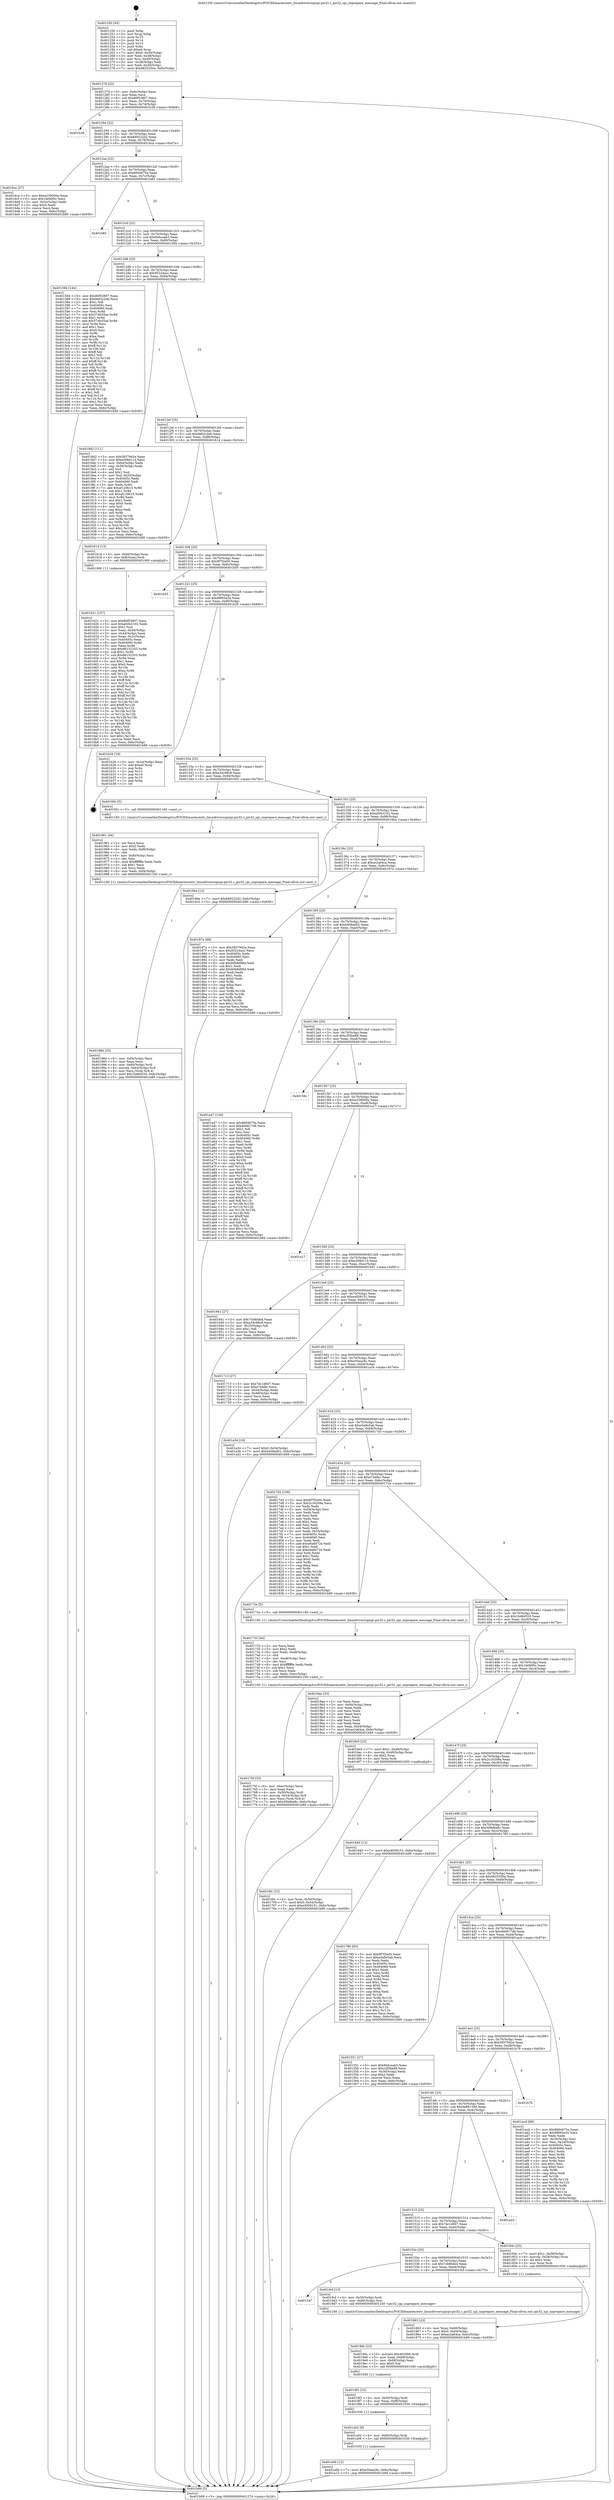 digraph "0x401250" {
  label = "0x401250 (/mnt/c/Users/mathe/Desktop/tcc/POCII/binaries/extr_linuxdriversspispi-pic32.c_pic32_spi_unprepare_message_Final-ollvm.out::main(0))"
  labelloc = "t"
  node[shape=record]

  Entry [label="",width=0.3,height=0.3,shape=circle,fillcolor=black,style=filled]
  "0x40127d" [label="{
     0x40127d [23]\l
     | [instrs]\l
     &nbsp;&nbsp;0x40127d \<+3\>: mov -0x6c(%rbp),%eax\l
     &nbsp;&nbsp;0x401280 \<+2\>: mov %eax,%ecx\l
     &nbsp;&nbsp;0x401282 \<+6\>: sub $0x80f53807,%ecx\l
     &nbsp;&nbsp;0x401288 \<+3\>: mov %eax,-0x70(%rbp)\l
     &nbsp;&nbsp;0x40128b \<+3\>: mov %ecx,-0x74(%rbp)\l
     &nbsp;&nbsp;0x40128e \<+6\>: je 0000000000401b39 \<main+0x8e9\>\l
  }"]
  "0x401b39" [label="{
     0x401b39\l
  }", style=dashed]
  "0x401294" [label="{
     0x401294 [22]\l
     | [instrs]\l
     &nbsp;&nbsp;0x401294 \<+5\>: jmp 0000000000401299 \<main+0x49\>\l
     &nbsp;&nbsp;0x401299 \<+3\>: mov -0x70(%rbp),%eax\l
     &nbsp;&nbsp;0x40129c \<+5\>: sub $0x849222d2,%eax\l
     &nbsp;&nbsp;0x4012a1 \<+3\>: mov %eax,-0x78(%rbp)\l
     &nbsp;&nbsp;0x4012a4 \<+6\>: je 00000000004016ca \<main+0x47a\>\l
  }"]
  Exit [label="",width=0.3,height=0.3,shape=circle,fillcolor=black,style=filled,peripheries=2]
  "0x4016ca" [label="{
     0x4016ca [27]\l
     | [instrs]\l
     &nbsp;&nbsp;0x4016ca \<+5\>: mov $0xe239000e,%eax\l
     &nbsp;&nbsp;0x4016cf \<+5\>: mov $0x1fe06f5c,%ecx\l
     &nbsp;&nbsp;0x4016d4 \<+3\>: mov -0x2c(%rbp),%edx\l
     &nbsp;&nbsp;0x4016d7 \<+3\>: cmp $0x0,%edx\l
     &nbsp;&nbsp;0x4016da \<+3\>: cmove %ecx,%eax\l
     &nbsp;&nbsp;0x4016dd \<+3\>: mov %eax,-0x6c(%rbp)\l
     &nbsp;&nbsp;0x4016e0 \<+5\>: jmp 0000000000401b89 \<main+0x939\>\l
  }"]
  "0x4012aa" [label="{
     0x4012aa [22]\l
     | [instrs]\l
     &nbsp;&nbsp;0x4012aa \<+5\>: jmp 00000000004012af \<main+0x5f\>\l
     &nbsp;&nbsp;0x4012af \<+3\>: mov -0x70(%rbp),%eax\l
     &nbsp;&nbsp;0x4012b2 \<+5\>: sub $0x8694675a,%eax\l
     &nbsp;&nbsp;0x4012b7 \<+3\>: mov %eax,-0x7c(%rbp)\l
     &nbsp;&nbsp;0x4012ba \<+6\>: je 0000000000401b82 \<main+0x932\>\l
  }"]
  "0x401a0b" [label="{
     0x401a0b [12]\l
     | [instrs]\l
     &nbsp;&nbsp;0x401a0b \<+7\>: movl $0xe50aa28c,-0x6c(%rbp)\l
     &nbsp;&nbsp;0x401a12 \<+5\>: jmp 0000000000401b89 \<main+0x939\>\l
  }"]
  "0x401b82" [label="{
     0x401b82\l
  }", style=dashed]
  "0x4012c0" [label="{
     0x4012c0 [22]\l
     | [instrs]\l
     &nbsp;&nbsp;0x4012c0 \<+5\>: jmp 00000000004012c5 \<main+0x75\>\l
     &nbsp;&nbsp;0x4012c5 \<+3\>: mov -0x70(%rbp),%eax\l
     &nbsp;&nbsp;0x4012c8 \<+5\>: sub $0x8d4caab3,%eax\l
     &nbsp;&nbsp;0x4012cd \<+3\>: mov %eax,-0x80(%rbp)\l
     &nbsp;&nbsp;0x4012d0 \<+6\>: je 0000000000401584 \<main+0x334\>\l
  }"]
  "0x401a02" [label="{
     0x401a02 [9]\l
     | [instrs]\l
     &nbsp;&nbsp;0x401a02 \<+4\>: mov -0x60(%rbp),%rdi\l
     &nbsp;&nbsp;0x401a06 \<+5\>: call 0000000000401030 \<free@plt\>\l
     | [calls]\l
     &nbsp;&nbsp;0x401030 \{1\} (unknown)\l
  }"]
  "0x401584" [label="{
     0x401584 [144]\l
     | [instrs]\l
     &nbsp;&nbsp;0x401584 \<+5\>: mov $0x80f53807,%eax\l
     &nbsp;&nbsp;0x401589 \<+5\>: mov $0x9e62c2eb,%ecx\l
     &nbsp;&nbsp;0x40158e \<+2\>: mov $0x1,%dl\l
     &nbsp;&nbsp;0x401590 \<+7\>: mov 0x40405c,%esi\l
     &nbsp;&nbsp;0x401597 \<+7\>: mov 0x404060,%edi\l
     &nbsp;&nbsp;0x40159e \<+3\>: mov %esi,%r8d\l
     &nbsp;&nbsp;0x4015a1 \<+7\>: sub $0x574b35ae,%r8d\l
     &nbsp;&nbsp;0x4015a8 \<+4\>: sub $0x1,%r8d\l
     &nbsp;&nbsp;0x4015ac \<+7\>: add $0x574b35ae,%r8d\l
     &nbsp;&nbsp;0x4015b3 \<+4\>: imul %r8d,%esi\l
     &nbsp;&nbsp;0x4015b7 \<+3\>: and $0x1,%esi\l
     &nbsp;&nbsp;0x4015ba \<+3\>: cmp $0x0,%esi\l
     &nbsp;&nbsp;0x4015bd \<+4\>: sete %r9b\l
     &nbsp;&nbsp;0x4015c1 \<+3\>: cmp $0xa,%edi\l
     &nbsp;&nbsp;0x4015c4 \<+4\>: setl %r10b\l
     &nbsp;&nbsp;0x4015c8 \<+3\>: mov %r9b,%r11b\l
     &nbsp;&nbsp;0x4015cb \<+4\>: xor $0xff,%r11b\l
     &nbsp;&nbsp;0x4015cf \<+3\>: mov %r10b,%bl\l
     &nbsp;&nbsp;0x4015d2 \<+3\>: xor $0xff,%bl\l
     &nbsp;&nbsp;0x4015d5 \<+3\>: xor $0x1,%dl\l
     &nbsp;&nbsp;0x4015d8 \<+3\>: mov %r11b,%r14b\l
     &nbsp;&nbsp;0x4015db \<+4\>: and $0xff,%r14b\l
     &nbsp;&nbsp;0x4015df \<+3\>: and %dl,%r9b\l
     &nbsp;&nbsp;0x4015e2 \<+3\>: mov %bl,%r15b\l
     &nbsp;&nbsp;0x4015e5 \<+4\>: and $0xff,%r15b\l
     &nbsp;&nbsp;0x4015e9 \<+3\>: and %dl,%r10b\l
     &nbsp;&nbsp;0x4015ec \<+3\>: or %r9b,%r14b\l
     &nbsp;&nbsp;0x4015ef \<+3\>: or %r10b,%r15b\l
     &nbsp;&nbsp;0x4015f2 \<+3\>: xor %r15b,%r14b\l
     &nbsp;&nbsp;0x4015f5 \<+3\>: or %bl,%r11b\l
     &nbsp;&nbsp;0x4015f8 \<+4\>: xor $0xff,%r11b\l
     &nbsp;&nbsp;0x4015fc \<+3\>: or $0x1,%dl\l
     &nbsp;&nbsp;0x4015ff \<+3\>: and %dl,%r11b\l
     &nbsp;&nbsp;0x401602 \<+3\>: or %r11b,%r14b\l
     &nbsp;&nbsp;0x401605 \<+4\>: test $0x1,%r14b\l
     &nbsp;&nbsp;0x401609 \<+3\>: cmovne %ecx,%eax\l
     &nbsp;&nbsp;0x40160c \<+3\>: mov %eax,-0x6c(%rbp)\l
     &nbsp;&nbsp;0x40160f \<+5\>: jmp 0000000000401b89 \<main+0x939\>\l
  }"]
  "0x4012d6" [label="{
     0x4012d6 [25]\l
     | [instrs]\l
     &nbsp;&nbsp;0x4012d6 \<+5\>: jmp 00000000004012db \<main+0x8b\>\l
     &nbsp;&nbsp;0x4012db \<+3\>: mov -0x70(%rbp),%eax\l
     &nbsp;&nbsp;0x4012de \<+5\>: sub $0x95224acc,%eax\l
     &nbsp;&nbsp;0x4012e3 \<+6\>: mov %eax,-0x84(%rbp)\l
     &nbsp;&nbsp;0x4012e9 \<+6\>: je 00000000004018d2 \<main+0x682\>\l
  }"]
  "0x4019f3" [label="{
     0x4019f3 [15]\l
     | [instrs]\l
     &nbsp;&nbsp;0x4019f3 \<+4\>: mov -0x50(%rbp),%rdi\l
     &nbsp;&nbsp;0x4019f7 \<+6\>: mov %eax,-0xf8(%rbp)\l
     &nbsp;&nbsp;0x4019fd \<+5\>: call 0000000000401030 \<free@plt\>\l
     | [calls]\l
     &nbsp;&nbsp;0x401030 \{1\} (unknown)\l
  }"]
  "0x4018d2" [label="{
     0x4018d2 [111]\l
     | [instrs]\l
     &nbsp;&nbsp;0x4018d2 \<+5\>: mov $0x5857942e,%eax\l
     &nbsp;&nbsp;0x4018d7 \<+5\>: mov $0xe268d114,%ecx\l
     &nbsp;&nbsp;0x4018dc \<+3\>: mov -0x64(%rbp),%edx\l
     &nbsp;&nbsp;0x4018df \<+3\>: cmp -0x58(%rbp),%edx\l
     &nbsp;&nbsp;0x4018e2 \<+4\>: setl %sil\l
     &nbsp;&nbsp;0x4018e6 \<+4\>: and $0x1,%sil\l
     &nbsp;&nbsp;0x4018ea \<+4\>: mov %sil,-0x25(%rbp)\l
     &nbsp;&nbsp;0x4018ee \<+7\>: mov 0x40405c,%edx\l
     &nbsp;&nbsp;0x4018f5 \<+7\>: mov 0x404060,%edi\l
     &nbsp;&nbsp;0x4018fc \<+3\>: mov %edx,%r8d\l
     &nbsp;&nbsp;0x4018ff \<+7\>: add $0xaf129b15,%r8d\l
     &nbsp;&nbsp;0x401906 \<+4\>: sub $0x1,%r8d\l
     &nbsp;&nbsp;0x40190a \<+7\>: sub $0xaf129b15,%r8d\l
     &nbsp;&nbsp;0x401911 \<+4\>: imul %r8d,%edx\l
     &nbsp;&nbsp;0x401915 \<+3\>: and $0x1,%edx\l
     &nbsp;&nbsp;0x401918 \<+3\>: cmp $0x0,%edx\l
     &nbsp;&nbsp;0x40191b \<+4\>: sete %sil\l
     &nbsp;&nbsp;0x40191f \<+3\>: cmp $0xa,%edi\l
     &nbsp;&nbsp;0x401922 \<+4\>: setl %r9b\l
     &nbsp;&nbsp;0x401926 \<+3\>: mov %sil,%r10b\l
     &nbsp;&nbsp;0x401929 \<+3\>: and %r9b,%r10b\l
     &nbsp;&nbsp;0x40192c \<+3\>: xor %r9b,%sil\l
     &nbsp;&nbsp;0x40192f \<+3\>: or %sil,%r10b\l
     &nbsp;&nbsp;0x401932 \<+4\>: test $0x1,%r10b\l
     &nbsp;&nbsp;0x401936 \<+3\>: cmovne %ecx,%eax\l
     &nbsp;&nbsp;0x401939 \<+3\>: mov %eax,-0x6c(%rbp)\l
     &nbsp;&nbsp;0x40193c \<+5\>: jmp 0000000000401b89 \<main+0x939\>\l
  }"]
  "0x4012ef" [label="{
     0x4012ef [25]\l
     | [instrs]\l
     &nbsp;&nbsp;0x4012ef \<+5\>: jmp 00000000004012f4 \<main+0xa4\>\l
     &nbsp;&nbsp;0x4012f4 \<+3\>: mov -0x70(%rbp),%eax\l
     &nbsp;&nbsp;0x4012f7 \<+5\>: sub $0x9e62c2eb,%eax\l
     &nbsp;&nbsp;0x4012fc \<+6\>: mov %eax,-0x88(%rbp)\l
     &nbsp;&nbsp;0x401302 \<+6\>: je 0000000000401614 \<main+0x3c4\>\l
  }"]
  "0x4019dc" [label="{
     0x4019dc [23]\l
     | [instrs]\l
     &nbsp;&nbsp;0x4019dc \<+10\>: movabs $0x4020b6,%rdi\l
     &nbsp;&nbsp;0x4019e6 \<+3\>: mov %eax,-0x68(%rbp)\l
     &nbsp;&nbsp;0x4019e9 \<+3\>: mov -0x68(%rbp),%esi\l
     &nbsp;&nbsp;0x4019ec \<+2\>: mov $0x0,%al\l
     &nbsp;&nbsp;0x4019ee \<+5\>: call 0000000000401040 \<printf@plt\>\l
     | [calls]\l
     &nbsp;&nbsp;0x401040 \{1\} (unknown)\l
  }"]
  "0x401614" [label="{
     0x401614 [13]\l
     | [instrs]\l
     &nbsp;&nbsp;0x401614 \<+4\>: mov -0x40(%rbp),%rax\l
     &nbsp;&nbsp;0x401618 \<+4\>: mov 0x8(%rax),%rdi\l
     &nbsp;&nbsp;0x40161c \<+5\>: call 0000000000401060 \<atoi@plt\>\l
     | [calls]\l
     &nbsp;&nbsp;0x401060 \{1\} (unknown)\l
  }"]
  "0x401308" [label="{
     0x401308 [25]\l
     | [instrs]\l
     &nbsp;&nbsp;0x401308 \<+5\>: jmp 000000000040130d \<main+0xbd\>\l
     &nbsp;&nbsp;0x40130d \<+3\>: mov -0x70(%rbp),%eax\l
     &nbsp;&nbsp;0x401310 \<+5\>: sub $0x9f7f2e00,%eax\l
     &nbsp;&nbsp;0x401315 \<+6\>: mov %eax,-0x8c(%rbp)\l
     &nbsp;&nbsp;0x40131b \<+6\>: je 0000000000401b55 \<main+0x905\>\l
  }"]
  "0x401547" [label="{
     0x401547\l
  }", style=dashed]
  "0x401b55" [label="{
     0x401b55\l
  }", style=dashed]
  "0x401321" [label="{
     0x401321 [25]\l
     | [instrs]\l
     &nbsp;&nbsp;0x401321 \<+5\>: jmp 0000000000401326 \<main+0xd6\>\l
     &nbsp;&nbsp;0x401326 \<+3\>: mov -0x70(%rbp),%eax\l
     &nbsp;&nbsp;0x401329 \<+5\>: sub $0x9f993a34,%eax\l
     &nbsp;&nbsp;0x40132e \<+6\>: mov %eax,-0x90(%rbp)\l
     &nbsp;&nbsp;0x401334 \<+6\>: je 0000000000401b26 \<main+0x8d6\>\l
  }"]
  "0x4019cf" [label="{
     0x4019cf [13]\l
     | [instrs]\l
     &nbsp;&nbsp;0x4019cf \<+4\>: mov -0x50(%rbp),%rdi\l
     &nbsp;&nbsp;0x4019d3 \<+4\>: mov -0x60(%rbp),%rsi\l
     &nbsp;&nbsp;0x4019d7 \<+5\>: call 0000000000401240 \<pic32_spi_unprepare_message\>\l
     | [calls]\l
     &nbsp;&nbsp;0x401240 \{1\} (/mnt/c/Users/mathe/Desktop/tcc/POCII/binaries/extr_linuxdriversspispi-pic32.c_pic32_spi_unprepare_message_Final-ollvm.out::pic32_spi_unprepare_message)\l
  }"]
  "0x401b26" [label="{
     0x401b26 [19]\l
     | [instrs]\l
     &nbsp;&nbsp;0x401b26 \<+3\>: mov -0x24(%rbp),%eax\l
     &nbsp;&nbsp;0x401b29 \<+7\>: add $0xe0,%rsp\l
     &nbsp;&nbsp;0x401b30 \<+1\>: pop %rbx\l
     &nbsp;&nbsp;0x401b31 \<+2\>: pop %r12\l
     &nbsp;&nbsp;0x401b33 \<+2\>: pop %r14\l
     &nbsp;&nbsp;0x401b35 \<+2\>: pop %r15\l
     &nbsp;&nbsp;0x401b37 \<+1\>: pop %rbp\l
     &nbsp;&nbsp;0x401b38 \<+1\>: ret\l
  }"]
  "0x40133a" [label="{
     0x40133a [25]\l
     | [instrs]\l
     &nbsp;&nbsp;0x40133a \<+5\>: jmp 000000000040133f \<main+0xef\>\l
     &nbsp;&nbsp;0x40133f \<+3\>: mov -0x70(%rbp),%eax\l
     &nbsp;&nbsp;0x401342 \<+5\>: sub $0xa34c96c8,%eax\l
     &nbsp;&nbsp;0x401347 \<+6\>: mov %eax,-0x94(%rbp)\l
     &nbsp;&nbsp;0x40134d \<+6\>: je 000000000040195c \<main+0x70c\>\l
  }"]
  "0x40198d" [label="{
     0x40198d [33]\l
     | [instrs]\l
     &nbsp;&nbsp;0x40198d \<+6\>: mov -0xf4(%rbp),%ecx\l
     &nbsp;&nbsp;0x401993 \<+3\>: imul %eax,%ecx\l
     &nbsp;&nbsp;0x401996 \<+4\>: mov -0x60(%rbp),%rdi\l
     &nbsp;&nbsp;0x40199a \<+4\>: movslq -0x64(%rbp),%r8\l
     &nbsp;&nbsp;0x40199e \<+4\>: mov %ecx,(%rdi,%r8,4)\l
     &nbsp;&nbsp;0x4019a2 \<+7\>: movl $0x1bd6d520,-0x6c(%rbp)\l
     &nbsp;&nbsp;0x4019a9 \<+5\>: jmp 0000000000401b89 \<main+0x939\>\l
  }"]
  "0x40195c" [label="{
     0x40195c [5]\l
     | [instrs]\l
     &nbsp;&nbsp;0x40195c \<+5\>: call 0000000000401160 \<next_i\>\l
     | [calls]\l
     &nbsp;&nbsp;0x401160 \{1\} (/mnt/c/Users/mathe/Desktop/tcc/POCII/binaries/extr_linuxdriversspispi-pic32.c_pic32_spi_unprepare_message_Final-ollvm.out::next_i)\l
  }"]
  "0x401353" [label="{
     0x401353 [25]\l
     | [instrs]\l
     &nbsp;&nbsp;0x401353 \<+5\>: jmp 0000000000401358 \<main+0x108\>\l
     &nbsp;&nbsp;0x401358 \<+3\>: mov -0x70(%rbp),%eax\l
     &nbsp;&nbsp;0x40135b \<+5\>: sub $0xa50b3102,%eax\l
     &nbsp;&nbsp;0x401360 \<+6\>: mov %eax,-0x98(%rbp)\l
     &nbsp;&nbsp;0x401366 \<+6\>: je 00000000004016be \<main+0x46e\>\l
  }"]
  "0x401961" [label="{
     0x401961 [44]\l
     | [instrs]\l
     &nbsp;&nbsp;0x401961 \<+2\>: xor %ecx,%ecx\l
     &nbsp;&nbsp;0x401963 \<+5\>: mov $0x2,%edx\l
     &nbsp;&nbsp;0x401968 \<+6\>: mov %edx,-0xf0(%rbp)\l
     &nbsp;&nbsp;0x40196e \<+1\>: cltd\l
     &nbsp;&nbsp;0x40196f \<+6\>: mov -0xf0(%rbp),%esi\l
     &nbsp;&nbsp;0x401975 \<+2\>: idiv %esi\l
     &nbsp;&nbsp;0x401977 \<+6\>: imul $0xfffffffe,%edx,%edx\l
     &nbsp;&nbsp;0x40197d \<+3\>: sub $0x1,%ecx\l
     &nbsp;&nbsp;0x401980 \<+2\>: sub %ecx,%edx\l
     &nbsp;&nbsp;0x401982 \<+6\>: mov %edx,-0xf4(%rbp)\l
     &nbsp;&nbsp;0x401988 \<+5\>: call 0000000000401160 \<next_i\>\l
     | [calls]\l
     &nbsp;&nbsp;0x401160 \{1\} (/mnt/c/Users/mathe/Desktop/tcc/POCII/binaries/extr_linuxdriversspispi-pic32.c_pic32_spi_unprepare_message_Final-ollvm.out::next_i)\l
  }"]
  "0x4016be" [label="{
     0x4016be [12]\l
     | [instrs]\l
     &nbsp;&nbsp;0x4016be \<+7\>: movl $0x849222d2,-0x6c(%rbp)\l
     &nbsp;&nbsp;0x4016c5 \<+5\>: jmp 0000000000401b89 \<main+0x939\>\l
  }"]
  "0x40136c" [label="{
     0x40136c [25]\l
     | [instrs]\l
     &nbsp;&nbsp;0x40136c \<+5\>: jmp 0000000000401371 \<main+0x121\>\l
     &nbsp;&nbsp;0x401371 \<+3\>: mov -0x70(%rbp),%eax\l
     &nbsp;&nbsp;0x401374 \<+5\>: sub $0xac2a64ca,%eax\l
     &nbsp;&nbsp;0x401379 \<+6\>: mov %eax,-0x9c(%rbp)\l
     &nbsp;&nbsp;0x40137f \<+6\>: je 000000000040187a \<main+0x62a\>\l
  }"]
  "0x401863" [label="{
     0x401863 [23]\l
     | [instrs]\l
     &nbsp;&nbsp;0x401863 \<+4\>: mov %rax,-0x60(%rbp)\l
     &nbsp;&nbsp;0x401867 \<+7\>: movl $0x0,-0x64(%rbp)\l
     &nbsp;&nbsp;0x40186e \<+7\>: movl $0xac2a64ca,-0x6c(%rbp)\l
     &nbsp;&nbsp;0x401875 \<+5\>: jmp 0000000000401b89 \<main+0x939\>\l
  }"]
  "0x40187a" [label="{
     0x40187a [88]\l
     | [instrs]\l
     &nbsp;&nbsp;0x40187a \<+5\>: mov $0x5857942e,%eax\l
     &nbsp;&nbsp;0x40187f \<+5\>: mov $0x95224acc,%ecx\l
     &nbsp;&nbsp;0x401884 \<+7\>: mov 0x40405c,%edx\l
     &nbsp;&nbsp;0x40188b \<+7\>: mov 0x404060,%esi\l
     &nbsp;&nbsp;0x401892 \<+2\>: mov %edx,%edi\l
     &nbsp;&nbsp;0x401894 \<+6\>: sub $0x60b8d96d,%edi\l
     &nbsp;&nbsp;0x40189a \<+3\>: sub $0x1,%edi\l
     &nbsp;&nbsp;0x40189d \<+6\>: add $0x60b8d96d,%edi\l
     &nbsp;&nbsp;0x4018a3 \<+3\>: imul %edi,%edx\l
     &nbsp;&nbsp;0x4018a6 \<+3\>: and $0x1,%edx\l
     &nbsp;&nbsp;0x4018a9 \<+3\>: cmp $0x0,%edx\l
     &nbsp;&nbsp;0x4018ac \<+4\>: sete %r8b\l
     &nbsp;&nbsp;0x4018b0 \<+3\>: cmp $0xa,%esi\l
     &nbsp;&nbsp;0x4018b3 \<+4\>: setl %r9b\l
     &nbsp;&nbsp;0x4018b7 \<+3\>: mov %r8b,%r10b\l
     &nbsp;&nbsp;0x4018ba \<+3\>: and %r9b,%r10b\l
     &nbsp;&nbsp;0x4018bd \<+3\>: xor %r9b,%r8b\l
     &nbsp;&nbsp;0x4018c0 \<+3\>: or %r8b,%r10b\l
     &nbsp;&nbsp;0x4018c3 \<+4\>: test $0x1,%r10b\l
     &nbsp;&nbsp;0x4018c7 \<+3\>: cmovne %ecx,%eax\l
     &nbsp;&nbsp;0x4018ca \<+3\>: mov %eax,-0x6c(%rbp)\l
     &nbsp;&nbsp;0x4018cd \<+5\>: jmp 0000000000401b89 \<main+0x939\>\l
  }"]
  "0x401385" [label="{
     0x401385 [25]\l
     | [instrs]\l
     &nbsp;&nbsp;0x401385 \<+5\>: jmp 000000000040138a \<main+0x13a\>\l
     &nbsp;&nbsp;0x40138a \<+3\>: mov -0x70(%rbp),%eax\l
     &nbsp;&nbsp;0x40138d \<+5\>: sub $0xb406ad02,%eax\l
     &nbsp;&nbsp;0x401392 \<+6\>: mov %eax,-0xa0(%rbp)\l
     &nbsp;&nbsp;0x401398 \<+6\>: je 0000000000401a47 \<main+0x7f7\>\l
  }"]
  "0x40152e" [label="{
     0x40152e [25]\l
     | [instrs]\l
     &nbsp;&nbsp;0x40152e \<+5\>: jmp 0000000000401533 \<main+0x2e3\>\l
     &nbsp;&nbsp;0x401533 \<+3\>: mov -0x70(%rbp),%eax\l
     &nbsp;&nbsp;0x401536 \<+5\>: sub $0x7cb80de4,%eax\l
     &nbsp;&nbsp;0x40153b \<+6\>: mov %eax,-0xe4(%rbp)\l
     &nbsp;&nbsp;0x401541 \<+6\>: je 00000000004019cf \<main+0x77f\>\l
  }"]
  "0x401a47" [label="{
     0x401a47 [134]\l
     | [instrs]\l
     &nbsp;&nbsp;0x401a47 \<+5\>: mov $0x8694675a,%eax\l
     &nbsp;&nbsp;0x401a4c \<+5\>: mov $0x4b6817d8,%ecx\l
     &nbsp;&nbsp;0x401a51 \<+2\>: mov $0x1,%dl\l
     &nbsp;&nbsp;0x401a53 \<+2\>: xor %esi,%esi\l
     &nbsp;&nbsp;0x401a55 \<+7\>: mov 0x40405c,%edi\l
     &nbsp;&nbsp;0x401a5c \<+8\>: mov 0x404060,%r8d\l
     &nbsp;&nbsp;0x401a64 \<+3\>: sub $0x1,%esi\l
     &nbsp;&nbsp;0x401a67 \<+3\>: mov %edi,%r9d\l
     &nbsp;&nbsp;0x401a6a \<+3\>: add %esi,%r9d\l
     &nbsp;&nbsp;0x401a6d \<+4\>: imul %r9d,%edi\l
     &nbsp;&nbsp;0x401a71 \<+3\>: and $0x1,%edi\l
     &nbsp;&nbsp;0x401a74 \<+3\>: cmp $0x0,%edi\l
     &nbsp;&nbsp;0x401a77 \<+4\>: sete %r10b\l
     &nbsp;&nbsp;0x401a7b \<+4\>: cmp $0xa,%r8d\l
     &nbsp;&nbsp;0x401a7f \<+4\>: setl %r11b\l
     &nbsp;&nbsp;0x401a83 \<+3\>: mov %r10b,%bl\l
     &nbsp;&nbsp;0x401a86 \<+3\>: xor $0xff,%bl\l
     &nbsp;&nbsp;0x401a89 \<+3\>: mov %r11b,%r14b\l
     &nbsp;&nbsp;0x401a8c \<+4\>: xor $0xff,%r14b\l
     &nbsp;&nbsp;0x401a90 \<+3\>: xor $0x1,%dl\l
     &nbsp;&nbsp;0x401a93 \<+3\>: mov %bl,%r15b\l
     &nbsp;&nbsp;0x401a96 \<+4\>: and $0xff,%r15b\l
     &nbsp;&nbsp;0x401a9a \<+3\>: and %dl,%r10b\l
     &nbsp;&nbsp;0x401a9d \<+3\>: mov %r14b,%r12b\l
     &nbsp;&nbsp;0x401aa0 \<+4\>: and $0xff,%r12b\l
     &nbsp;&nbsp;0x401aa4 \<+3\>: and %dl,%r11b\l
     &nbsp;&nbsp;0x401aa7 \<+3\>: or %r10b,%r15b\l
     &nbsp;&nbsp;0x401aaa \<+3\>: or %r11b,%r12b\l
     &nbsp;&nbsp;0x401aad \<+3\>: xor %r12b,%r15b\l
     &nbsp;&nbsp;0x401ab0 \<+3\>: or %r14b,%bl\l
     &nbsp;&nbsp;0x401ab3 \<+3\>: xor $0xff,%bl\l
     &nbsp;&nbsp;0x401ab6 \<+3\>: or $0x1,%dl\l
     &nbsp;&nbsp;0x401ab9 \<+2\>: and %dl,%bl\l
     &nbsp;&nbsp;0x401abb \<+3\>: or %bl,%r15b\l
     &nbsp;&nbsp;0x401abe \<+4\>: test $0x1,%r15b\l
     &nbsp;&nbsp;0x401ac2 \<+3\>: cmovne %ecx,%eax\l
     &nbsp;&nbsp;0x401ac5 \<+3\>: mov %eax,-0x6c(%rbp)\l
     &nbsp;&nbsp;0x401ac8 \<+5\>: jmp 0000000000401b89 \<main+0x939\>\l
  }"]
  "0x40139e" [label="{
     0x40139e [25]\l
     | [instrs]\l
     &nbsp;&nbsp;0x40139e \<+5\>: jmp 00000000004013a3 \<main+0x153\>\l
     &nbsp;&nbsp;0x4013a3 \<+3\>: mov -0x70(%rbp),%eax\l
     &nbsp;&nbsp;0x4013a6 \<+5\>: sub $0xc2f3be88,%eax\l
     &nbsp;&nbsp;0x4013ab \<+6\>: mov %eax,-0xa4(%rbp)\l
     &nbsp;&nbsp;0x4013b1 \<+6\>: je 000000000040156c \<main+0x31c\>\l
  }"]
  "0x40184c" [label="{
     0x40184c [23]\l
     | [instrs]\l
     &nbsp;&nbsp;0x40184c \<+7\>: movl $0x1,-0x58(%rbp)\l
     &nbsp;&nbsp;0x401853 \<+4\>: movslq -0x58(%rbp),%rax\l
     &nbsp;&nbsp;0x401857 \<+4\>: shl $0x2,%rax\l
     &nbsp;&nbsp;0x40185b \<+3\>: mov %rax,%rdi\l
     &nbsp;&nbsp;0x40185e \<+5\>: call 0000000000401050 \<malloc@plt\>\l
     | [calls]\l
     &nbsp;&nbsp;0x401050 \{1\} (unknown)\l
  }"]
  "0x40156c" [label="{
     0x40156c\l
  }", style=dashed]
  "0x4013b7" [label="{
     0x4013b7 [25]\l
     | [instrs]\l
     &nbsp;&nbsp;0x4013b7 \<+5\>: jmp 00000000004013bc \<main+0x16c\>\l
     &nbsp;&nbsp;0x4013bc \<+3\>: mov -0x70(%rbp),%eax\l
     &nbsp;&nbsp;0x4013bf \<+5\>: sub $0xe239000e,%eax\l
     &nbsp;&nbsp;0x4013c4 \<+6\>: mov %eax,-0xa8(%rbp)\l
     &nbsp;&nbsp;0x4013ca \<+6\>: je 0000000000401a17 \<main+0x7c7\>\l
  }"]
  "0x401515" [label="{
     0x401515 [25]\l
     | [instrs]\l
     &nbsp;&nbsp;0x401515 \<+5\>: jmp 000000000040151a \<main+0x2ca\>\l
     &nbsp;&nbsp;0x40151a \<+3\>: mov -0x70(%rbp),%eax\l
     &nbsp;&nbsp;0x40151d \<+5\>: sub $0x74c1d607,%eax\l
     &nbsp;&nbsp;0x401522 \<+6\>: mov %eax,-0xe0(%rbp)\l
     &nbsp;&nbsp;0x401528 \<+6\>: je 000000000040184c \<main+0x5fc\>\l
  }"]
  "0x401a17" [label="{
     0x401a17\l
  }", style=dashed]
  "0x4013d0" [label="{
     0x4013d0 [25]\l
     | [instrs]\l
     &nbsp;&nbsp;0x4013d0 \<+5\>: jmp 00000000004013d5 \<main+0x185\>\l
     &nbsp;&nbsp;0x4013d5 \<+3\>: mov -0x70(%rbp),%eax\l
     &nbsp;&nbsp;0x4013d8 \<+5\>: sub $0xe268d114,%eax\l
     &nbsp;&nbsp;0x4013dd \<+6\>: mov %eax,-0xac(%rbp)\l
     &nbsp;&nbsp;0x4013e3 \<+6\>: je 0000000000401941 \<main+0x6f1\>\l
  }"]
  "0x401a23" [label="{
     0x401a23\l
  }", style=dashed]
  "0x401941" [label="{
     0x401941 [27]\l
     | [instrs]\l
     &nbsp;&nbsp;0x401941 \<+5\>: mov $0x7cb80de4,%eax\l
     &nbsp;&nbsp;0x401946 \<+5\>: mov $0xa34c96c8,%ecx\l
     &nbsp;&nbsp;0x40194b \<+3\>: mov -0x25(%rbp),%dl\l
     &nbsp;&nbsp;0x40194e \<+3\>: test $0x1,%dl\l
     &nbsp;&nbsp;0x401951 \<+3\>: cmovne %ecx,%eax\l
     &nbsp;&nbsp;0x401954 \<+3\>: mov %eax,-0x6c(%rbp)\l
     &nbsp;&nbsp;0x401957 \<+5\>: jmp 0000000000401b89 \<main+0x939\>\l
  }"]
  "0x4013e9" [label="{
     0x4013e9 [25]\l
     | [instrs]\l
     &nbsp;&nbsp;0x4013e9 \<+5\>: jmp 00000000004013ee \<main+0x19e\>\l
     &nbsp;&nbsp;0x4013ee \<+3\>: mov -0x70(%rbp),%eax\l
     &nbsp;&nbsp;0x4013f1 \<+5\>: sub $0xe4058151,%eax\l
     &nbsp;&nbsp;0x4013f6 \<+6\>: mov %eax,-0xb0(%rbp)\l
     &nbsp;&nbsp;0x4013fc \<+6\>: je 0000000000401713 \<main+0x4c3\>\l
  }"]
  "0x4014fc" [label="{
     0x4014fc [25]\l
     | [instrs]\l
     &nbsp;&nbsp;0x4014fc \<+5\>: jmp 0000000000401501 \<main+0x2b1\>\l
     &nbsp;&nbsp;0x401501 \<+3\>: mov -0x70(%rbp),%eax\l
     &nbsp;&nbsp;0x401504 \<+5\>: sub $0x5a881349,%eax\l
     &nbsp;&nbsp;0x401509 \<+6\>: mov %eax,-0xdc(%rbp)\l
     &nbsp;&nbsp;0x40150f \<+6\>: je 0000000000401a23 \<main+0x7d3\>\l
  }"]
  "0x401713" [label="{
     0x401713 [27]\l
     | [instrs]\l
     &nbsp;&nbsp;0x401713 \<+5\>: mov $0x74c1d607,%eax\l
     &nbsp;&nbsp;0x401718 \<+5\>: mov $0xe744fec,%ecx\l
     &nbsp;&nbsp;0x40171d \<+3\>: mov -0x54(%rbp),%edx\l
     &nbsp;&nbsp;0x401720 \<+3\>: cmp -0x48(%rbp),%edx\l
     &nbsp;&nbsp;0x401723 \<+3\>: cmovl %ecx,%eax\l
     &nbsp;&nbsp;0x401726 \<+3\>: mov %eax,-0x6c(%rbp)\l
     &nbsp;&nbsp;0x401729 \<+5\>: jmp 0000000000401b89 \<main+0x939\>\l
  }"]
  "0x401402" [label="{
     0x401402 [25]\l
     | [instrs]\l
     &nbsp;&nbsp;0x401402 \<+5\>: jmp 0000000000401407 \<main+0x1b7\>\l
     &nbsp;&nbsp;0x401407 \<+3\>: mov -0x70(%rbp),%eax\l
     &nbsp;&nbsp;0x40140a \<+5\>: sub $0xe50aa28c,%eax\l
     &nbsp;&nbsp;0x40140f \<+6\>: mov %eax,-0xb4(%rbp)\l
     &nbsp;&nbsp;0x401415 \<+6\>: je 0000000000401a34 \<main+0x7e4\>\l
  }"]
  "0x401b76" [label="{
     0x401b76\l
  }", style=dashed]
  "0x401a34" [label="{
     0x401a34 [19]\l
     | [instrs]\l
     &nbsp;&nbsp;0x401a34 \<+7\>: movl $0x0,-0x34(%rbp)\l
     &nbsp;&nbsp;0x401a3b \<+7\>: movl $0xb406ad02,-0x6c(%rbp)\l
     &nbsp;&nbsp;0x401a42 \<+5\>: jmp 0000000000401b89 \<main+0x939\>\l
  }"]
  "0x40141b" [label="{
     0x40141b [25]\l
     | [instrs]\l
     &nbsp;&nbsp;0x40141b \<+5\>: jmp 0000000000401420 \<main+0x1d0\>\l
     &nbsp;&nbsp;0x401420 \<+3\>: mov -0x70(%rbp),%eax\l
     &nbsp;&nbsp;0x401423 \<+5\>: sub $0xe5a9e5ab,%eax\l
     &nbsp;&nbsp;0x401428 \<+6\>: mov %eax,-0xb8(%rbp)\l
     &nbsp;&nbsp;0x40142e \<+6\>: je 00000000004017d3 \<main+0x583\>\l
  }"]
  "0x4014e3" [label="{
     0x4014e3 [25]\l
     | [instrs]\l
     &nbsp;&nbsp;0x4014e3 \<+5\>: jmp 00000000004014e8 \<main+0x298\>\l
     &nbsp;&nbsp;0x4014e8 \<+3\>: mov -0x70(%rbp),%eax\l
     &nbsp;&nbsp;0x4014eb \<+5\>: sub $0x5857942e,%eax\l
     &nbsp;&nbsp;0x4014f0 \<+6\>: mov %eax,-0xd8(%rbp)\l
     &nbsp;&nbsp;0x4014f6 \<+6\>: je 0000000000401b76 \<main+0x926\>\l
  }"]
  "0x4017d3" [label="{
     0x4017d3 [109]\l
     | [instrs]\l
     &nbsp;&nbsp;0x4017d3 \<+5\>: mov $0x9f7f2e00,%eax\l
     &nbsp;&nbsp;0x4017d8 \<+5\>: mov $0x2c16209a,%ecx\l
     &nbsp;&nbsp;0x4017dd \<+2\>: xor %edx,%edx\l
     &nbsp;&nbsp;0x4017df \<+3\>: mov -0x54(%rbp),%esi\l
     &nbsp;&nbsp;0x4017e2 \<+2\>: mov %edx,%edi\l
     &nbsp;&nbsp;0x4017e4 \<+2\>: sub %esi,%edi\l
     &nbsp;&nbsp;0x4017e6 \<+2\>: mov %edx,%esi\l
     &nbsp;&nbsp;0x4017e8 \<+3\>: sub $0x1,%esi\l
     &nbsp;&nbsp;0x4017eb \<+2\>: add %esi,%edi\l
     &nbsp;&nbsp;0x4017ed \<+2\>: sub %edi,%edx\l
     &nbsp;&nbsp;0x4017ef \<+3\>: mov %edx,-0x54(%rbp)\l
     &nbsp;&nbsp;0x4017f2 \<+7\>: mov 0x40405c,%edx\l
     &nbsp;&nbsp;0x4017f9 \<+7\>: mov 0x404060,%esi\l
     &nbsp;&nbsp;0x401800 \<+2\>: mov %edx,%edi\l
     &nbsp;&nbsp;0x401802 \<+6\>: add $0xe6a8472e,%edi\l
     &nbsp;&nbsp;0x401808 \<+3\>: sub $0x1,%edi\l
     &nbsp;&nbsp;0x40180b \<+6\>: sub $0xe6a8472e,%edi\l
     &nbsp;&nbsp;0x401811 \<+3\>: imul %edi,%edx\l
     &nbsp;&nbsp;0x401814 \<+3\>: and $0x1,%edx\l
     &nbsp;&nbsp;0x401817 \<+3\>: cmp $0x0,%edx\l
     &nbsp;&nbsp;0x40181a \<+4\>: sete %r8b\l
     &nbsp;&nbsp;0x40181e \<+3\>: cmp $0xa,%esi\l
     &nbsp;&nbsp;0x401821 \<+4\>: setl %r9b\l
     &nbsp;&nbsp;0x401825 \<+3\>: mov %r8b,%r10b\l
     &nbsp;&nbsp;0x401828 \<+3\>: and %r9b,%r10b\l
     &nbsp;&nbsp;0x40182b \<+3\>: xor %r9b,%r8b\l
     &nbsp;&nbsp;0x40182e \<+3\>: or %r8b,%r10b\l
     &nbsp;&nbsp;0x401831 \<+4\>: test $0x1,%r10b\l
     &nbsp;&nbsp;0x401835 \<+3\>: cmovne %ecx,%eax\l
     &nbsp;&nbsp;0x401838 \<+3\>: mov %eax,-0x6c(%rbp)\l
     &nbsp;&nbsp;0x40183b \<+5\>: jmp 0000000000401b89 \<main+0x939\>\l
  }"]
  "0x401434" [label="{
     0x401434 [25]\l
     | [instrs]\l
     &nbsp;&nbsp;0x401434 \<+5\>: jmp 0000000000401439 \<main+0x1e9\>\l
     &nbsp;&nbsp;0x401439 \<+3\>: mov -0x70(%rbp),%eax\l
     &nbsp;&nbsp;0x40143c \<+5\>: sub $0xe744fec,%eax\l
     &nbsp;&nbsp;0x401441 \<+6\>: mov %eax,-0xbc(%rbp)\l
     &nbsp;&nbsp;0x401447 \<+6\>: je 000000000040172e \<main+0x4de\>\l
  }"]
  "0x401acd" [label="{
     0x401acd [89]\l
     | [instrs]\l
     &nbsp;&nbsp;0x401acd \<+5\>: mov $0x8694675a,%eax\l
     &nbsp;&nbsp;0x401ad2 \<+5\>: mov $0x9f993a34,%ecx\l
     &nbsp;&nbsp;0x401ad7 \<+2\>: xor %edx,%edx\l
     &nbsp;&nbsp;0x401ad9 \<+3\>: mov -0x34(%rbp),%esi\l
     &nbsp;&nbsp;0x401adc \<+3\>: mov %esi,-0x24(%rbp)\l
     &nbsp;&nbsp;0x401adf \<+7\>: mov 0x40405c,%esi\l
     &nbsp;&nbsp;0x401ae6 \<+7\>: mov 0x404060,%edi\l
     &nbsp;&nbsp;0x401aed \<+3\>: sub $0x1,%edx\l
     &nbsp;&nbsp;0x401af0 \<+3\>: mov %esi,%r8d\l
     &nbsp;&nbsp;0x401af3 \<+3\>: add %edx,%r8d\l
     &nbsp;&nbsp;0x401af6 \<+4\>: imul %r8d,%esi\l
     &nbsp;&nbsp;0x401afa \<+3\>: and $0x1,%esi\l
     &nbsp;&nbsp;0x401afd \<+3\>: cmp $0x0,%esi\l
     &nbsp;&nbsp;0x401b00 \<+4\>: sete %r9b\l
     &nbsp;&nbsp;0x401b04 \<+3\>: cmp $0xa,%edi\l
     &nbsp;&nbsp;0x401b07 \<+4\>: setl %r10b\l
     &nbsp;&nbsp;0x401b0b \<+3\>: mov %r9b,%r11b\l
     &nbsp;&nbsp;0x401b0e \<+3\>: and %r10b,%r11b\l
     &nbsp;&nbsp;0x401b11 \<+3\>: xor %r10b,%r9b\l
     &nbsp;&nbsp;0x401b14 \<+3\>: or %r9b,%r11b\l
     &nbsp;&nbsp;0x401b17 \<+4\>: test $0x1,%r11b\l
     &nbsp;&nbsp;0x401b1b \<+3\>: cmovne %ecx,%eax\l
     &nbsp;&nbsp;0x401b1e \<+3\>: mov %eax,-0x6c(%rbp)\l
     &nbsp;&nbsp;0x401b21 \<+5\>: jmp 0000000000401b89 \<main+0x939\>\l
  }"]
  "0x40172e" [label="{
     0x40172e [5]\l
     | [instrs]\l
     &nbsp;&nbsp;0x40172e \<+5\>: call 0000000000401160 \<next_i\>\l
     | [calls]\l
     &nbsp;&nbsp;0x401160 \{1\} (/mnt/c/Users/mathe/Desktop/tcc/POCII/binaries/extr_linuxdriversspispi-pic32.c_pic32_spi_unprepare_message_Final-ollvm.out::next_i)\l
  }"]
  "0x40144d" [label="{
     0x40144d [25]\l
     | [instrs]\l
     &nbsp;&nbsp;0x40144d \<+5\>: jmp 0000000000401452 \<main+0x202\>\l
     &nbsp;&nbsp;0x401452 \<+3\>: mov -0x70(%rbp),%eax\l
     &nbsp;&nbsp;0x401455 \<+5\>: sub $0x1bd6d520,%eax\l
     &nbsp;&nbsp;0x40145a \<+6\>: mov %eax,-0xc0(%rbp)\l
     &nbsp;&nbsp;0x401460 \<+6\>: je 00000000004019ae \<main+0x75e\>\l
  }"]
  "0x40175f" [label="{
     0x40175f [33]\l
     | [instrs]\l
     &nbsp;&nbsp;0x40175f \<+6\>: mov -0xec(%rbp),%ecx\l
     &nbsp;&nbsp;0x401765 \<+3\>: imul %eax,%ecx\l
     &nbsp;&nbsp;0x401768 \<+4\>: mov -0x50(%rbp),%rdi\l
     &nbsp;&nbsp;0x40176c \<+4\>: movslq -0x54(%rbp),%r8\l
     &nbsp;&nbsp;0x401770 \<+4\>: mov %ecx,(%rdi,%r8,4)\l
     &nbsp;&nbsp;0x401774 \<+7\>: movl $0x309dba8c,-0x6c(%rbp)\l
     &nbsp;&nbsp;0x40177b \<+5\>: jmp 0000000000401b89 \<main+0x939\>\l
  }"]
  "0x4019ae" [label="{
     0x4019ae [33]\l
     | [instrs]\l
     &nbsp;&nbsp;0x4019ae \<+2\>: xor %eax,%eax\l
     &nbsp;&nbsp;0x4019b0 \<+3\>: mov -0x64(%rbp),%ecx\l
     &nbsp;&nbsp;0x4019b3 \<+2\>: mov %eax,%edx\l
     &nbsp;&nbsp;0x4019b5 \<+2\>: sub %ecx,%edx\l
     &nbsp;&nbsp;0x4019b7 \<+2\>: mov %eax,%ecx\l
     &nbsp;&nbsp;0x4019b9 \<+3\>: sub $0x1,%ecx\l
     &nbsp;&nbsp;0x4019bc \<+2\>: add %ecx,%edx\l
     &nbsp;&nbsp;0x4019be \<+2\>: sub %edx,%eax\l
     &nbsp;&nbsp;0x4019c0 \<+3\>: mov %eax,-0x64(%rbp)\l
     &nbsp;&nbsp;0x4019c3 \<+7\>: movl $0xac2a64ca,-0x6c(%rbp)\l
     &nbsp;&nbsp;0x4019ca \<+5\>: jmp 0000000000401b89 \<main+0x939\>\l
  }"]
  "0x401466" [label="{
     0x401466 [25]\l
     | [instrs]\l
     &nbsp;&nbsp;0x401466 \<+5\>: jmp 000000000040146b \<main+0x21b\>\l
     &nbsp;&nbsp;0x40146b \<+3\>: mov -0x70(%rbp),%eax\l
     &nbsp;&nbsp;0x40146e \<+5\>: sub $0x1fe06f5c,%eax\l
     &nbsp;&nbsp;0x401473 \<+6\>: mov %eax,-0xc4(%rbp)\l
     &nbsp;&nbsp;0x401479 \<+6\>: je 00000000004016e5 \<main+0x495\>\l
  }"]
  "0x401733" [label="{
     0x401733 [44]\l
     | [instrs]\l
     &nbsp;&nbsp;0x401733 \<+2\>: xor %ecx,%ecx\l
     &nbsp;&nbsp;0x401735 \<+5\>: mov $0x2,%edx\l
     &nbsp;&nbsp;0x40173a \<+6\>: mov %edx,-0xe8(%rbp)\l
     &nbsp;&nbsp;0x401740 \<+1\>: cltd\l
     &nbsp;&nbsp;0x401741 \<+6\>: mov -0xe8(%rbp),%esi\l
     &nbsp;&nbsp;0x401747 \<+2\>: idiv %esi\l
     &nbsp;&nbsp;0x401749 \<+6\>: imul $0xfffffffe,%edx,%edx\l
     &nbsp;&nbsp;0x40174f \<+3\>: sub $0x1,%ecx\l
     &nbsp;&nbsp;0x401752 \<+2\>: sub %ecx,%edx\l
     &nbsp;&nbsp;0x401754 \<+6\>: mov %edx,-0xec(%rbp)\l
     &nbsp;&nbsp;0x40175a \<+5\>: call 0000000000401160 \<next_i\>\l
     | [calls]\l
     &nbsp;&nbsp;0x401160 \{1\} (/mnt/c/Users/mathe/Desktop/tcc/POCII/binaries/extr_linuxdriversspispi-pic32.c_pic32_spi_unprepare_message_Final-ollvm.out::next_i)\l
  }"]
  "0x4016e5" [label="{
     0x4016e5 [23]\l
     | [instrs]\l
     &nbsp;&nbsp;0x4016e5 \<+7\>: movl $0x1,-0x48(%rbp)\l
     &nbsp;&nbsp;0x4016ec \<+4\>: movslq -0x48(%rbp),%rax\l
     &nbsp;&nbsp;0x4016f0 \<+4\>: shl $0x2,%rax\l
     &nbsp;&nbsp;0x4016f4 \<+3\>: mov %rax,%rdi\l
     &nbsp;&nbsp;0x4016f7 \<+5\>: call 0000000000401050 \<malloc@plt\>\l
     | [calls]\l
     &nbsp;&nbsp;0x401050 \{1\} (unknown)\l
  }"]
  "0x40147f" [label="{
     0x40147f [25]\l
     | [instrs]\l
     &nbsp;&nbsp;0x40147f \<+5\>: jmp 0000000000401484 \<main+0x234\>\l
     &nbsp;&nbsp;0x401484 \<+3\>: mov -0x70(%rbp),%eax\l
     &nbsp;&nbsp;0x401487 \<+5\>: sub $0x2c16209a,%eax\l
     &nbsp;&nbsp;0x40148c \<+6\>: mov %eax,-0xc8(%rbp)\l
     &nbsp;&nbsp;0x401492 \<+6\>: je 0000000000401840 \<main+0x5f0\>\l
  }"]
  "0x4016fc" [label="{
     0x4016fc [23]\l
     | [instrs]\l
     &nbsp;&nbsp;0x4016fc \<+4\>: mov %rax,-0x50(%rbp)\l
     &nbsp;&nbsp;0x401700 \<+7\>: movl $0x0,-0x54(%rbp)\l
     &nbsp;&nbsp;0x401707 \<+7\>: movl $0xe4058151,-0x6c(%rbp)\l
     &nbsp;&nbsp;0x40170e \<+5\>: jmp 0000000000401b89 \<main+0x939\>\l
  }"]
  "0x401840" [label="{
     0x401840 [12]\l
     | [instrs]\l
     &nbsp;&nbsp;0x401840 \<+7\>: movl $0xe4058151,-0x6c(%rbp)\l
     &nbsp;&nbsp;0x401847 \<+5\>: jmp 0000000000401b89 \<main+0x939\>\l
  }"]
  "0x401498" [label="{
     0x401498 [25]\l
     | [instrs]\l
     &nbsp;&nbsp;0x401498 \<+5\>: jmp 000000000040149d \<main+0x24d\>\l
     &nbsp;&nbsp;0x40149d \<+3\>: mov -0x70(%rbp),%eax\l
     &nbsp;&nbsp;0x4014a0 \<+5\>: sub $0x309dba8c,%eax\l
     &nbsp;&nbsp;0x4014a5 \<+6\>: mov %eax,-0xcc(%rbp)\l
     &nbsp;&nbsp;0x4014ab \<+6\>: je 0000000000401780 \<main+0x530\>\l
  }"]
  "0x401621" [label="{
     0x401621 [157]\l
     | [instrs]\l
     &nbsp;&nbsp;0x401621 \<+5\>: mov $0x80f53807,%ecx\l
     &nbsp;&nbsp;0x401626 \<+5\>: mov $0xa50b3102,%edx\l
     &nbsp;&nbsp;0x40162b \<+3\>: mov $0x1,%sil\l
     &nbsp;&nbsp;0x40162e \<+3\>: mov %eax,-0x44(%rbp)\l
     &nbsp;&nbsp;0x401631 \<+3\>: mov -0x44(%rbp),%eax\l
     &nbsp;&nbsp;0x401634 \<+3\>: mov %eax,-0x2c(%rbp)\l
     &nbsp;&nbsp;0x401637 \<+7\>: mov 0x40405c,%eax\l
     &nbsp;&nbsp;0x40163e \<+8\>: mov 0x404060,%r8d\l
     &nbsp;&nbsp;0x401646 \<+3\>: mov %eax,%r9d\l
     &nbsp;&nbsp;0x401649 \<+7\>: add $0x86152203,%r9d\l
     &nbsp;&nbsp;0x401650 \<+4\>: sub $0x1,%r9d\l
     &nbsp;&nbsp;0x401654 \<+7\>: sub $0x86152203,%r9d\l
     &nbsp;&nbsp;0x40165b \<+4\>: imul %r9d,%eax\l
     &nbsp;&nbsp;0x40165f \<+3\>: and $0x1,%eax\l
     &nbsp;&nbsp;0x401662 \<+3\>: cmp $0x0,%eax\l
     &nbsp;&nbsp;0x401665 \<+4\>: sete %r10b\l
     &nbsp;&nbsp;0x401669 \<+4\>: cmp $0xa,%r8d\l
     &nbsp;&nbsp;0x40166d \<+4\>: setl %r11b\l
     &nbsp;&nbsp;0x401671 \<+3\>: mov %r10b,%bl\l
     &nbsp;&nbsp;0x401674 \<+3\>: xor $0xff,%bl\l
     &nbsp;&nbsp;0x401677 \<+3\>: mov %r11b,%r14b\l
     &nbsp;&nbsp;0x40167a \<+4\>: xor $0xff,%r14b\l
     &nbsp;&nbsp;0x40167e \<+4\>: xor $0x1,%sil\l
     &nbsp;&nbsp;0x401682 \<+3\>: mov %bl,%r15b\l
     &nbsp;&nbsp;0x401685 \<+4\>: and $0xff,%r15b\l
     &nbsp;&nbsp;0x401689 \<+3\>: and %sil,%r10b\l
     &nbsp;&nbsp;0x40168c \<+3\>: mov %r14b,%r12b\l
     &nbsp;&nbsp;0x40168f \<+4\>: and $0xff,%r12b\l
     &nbsp;&nbsp;0x401693 \<+3\>: and %sil,%r11b\l
     &nbsp;&nbsp;0x401696 \<+3\>: or %r10b,%r15b\l
     &nbsp;&nbsp;0x401699 \<+3\>: or %r11b,%r12b\l
     &nbsp;&nbsp;0x40169c \<+3\>: xor %r12b,%r15b\l
     &nbsp;&nbsp;0x40169f \<+3\>: or %r14b,%bl\l
     &nbsp;&nbsp;0x4016a2 \<+3\>: xor $0xff,%bl\l
     &nbsp;&nbsp;0x4016a5 \<+4\>: or $0x1,%sil\l
     &nbsp;&nbsp;0x4016a9 \<+3\>: and %sil,%bl\l
     &nbsp;&nbsp;0x4016ac \<+3\>: or %bl,%r15b\l
     &nbsp;&nbsp;0x4016af \<+4\>: test $0x1,%r15b\l
     &nbsp;&nbsp;0x4016b3 \<+3\>: cmovne %edx,%ecx\l
     &nbsp;&nbsp;0x4016b6 \<+3\>: mov %ecx,-0x6c(%rbp)\l
     &nbsp;&nbsp;0x4016b9 \<+5\>: jmp 0000000000401b89 \<main+0x939\>\l
  }"]
  "0x401780" [label="{
     0x401780 [83]\l
     | [instrs]\l
     &nbsp;&nbsp;0x401780 \<+5\>: mov $0x9f7f2e00,%eax\l
     &nbsp;&nbsp;0x401785 \<+5\>: mov $0xe5a9e5ab,%ecx\l
     &nbsp;&nbsp;0x40178a \<+2\>: xor %edx,%edx\l
     &nbsp;&nbsp;0x40178c \<+7\>: mov 0x40405c,%esi\l
     &nbsp;&nbsp;0x401793 \<+7\>: mov 0x404060,%edi\l
     &nbsp;&nbsp;0x40179a \<+3\>: sub $0x1,%edx\l
     &nbsp;&nbsp;0x40179d \<+3\>: mov %esi,%r8d\l
     &nbsp;&nbsp;0x4017a0 \<+3\>: add %edx,%r8d\l
     &nbsp;&nbsp;0x4017a3 \<+4\>: imul %r8d,%esi\l
     &nbsp;&nbsp;0x4017a7 \<+3\>: and $0x1,%esi\l
     &nbsp;&nbsp;0x4017aa \<+3\>: cmp $0x0,%esi\l
     &nbsp;&nbsp;0x4017ad \<+4\>: sete %r9b\l
     &nbsp;&nbsp;0x4017b1 \<+3\>: cmp $0xa,%edi\l
     &nbsp;&nbsp;0x4017b4 \<+4\>: setl %r10b\l
     &nbsp;&nbsp;0x4017b8 \<+3\>: mov %r9b,%r11b\l
     &nbsp;&nbsp;0x4017bb \<+3\>: and %r10b,%r11b\l
     &nbsp;&nbsp;0x4017be \<+3\>: xor %r10b,%r9b\l
     &nbsp;&nbsp;0x4017c1 \<+3\>: or %r9b,%r11b\l
     &nbsp;&nbsp;0x4017c4 \<+4\>: test $0x1,%r11b\l
     &nbsp;&nbsp;0x4017c8 \<+3\>: cmovne %ecx,%eax\l
     &nbsp;&nbsp;0x4017cb \<+3\>: mov %eax,-0x6c(%rbp)\l
     &nbsp;&nbsp;0x4017ce \<+5\>: jmp 0000000000401b89 \<main+0x939\>\l
  }"]
  "0x4014b1" [label="{
     0x4014b1 [25]\l
     | [instrs]\l
     &nbsp;&nbsp;0x4014b1 \<+5\>: jmp 00000000004014b6 \<main+0x266\>\l
     &nbsp;&nbsp;0x4014b6 \<+3\>: mov -0x70(%rbp),%eax\l
     &nbsp;&nbsp;0x4014b9 \<+5\>: sub $0x4825250a,%eax\l
     &nbsp;&nbsp;0x4014be \<+6\>: mov %eax,-0xd0(%rbp)\l
     &nbsp;&nbsp;0x4014c4 \<+6\>: je 0000000000401551 \<main+0x301\>\l
  }"]
  "0x401250" [label="{
     0x401250 [45]\l
     | [instrs]\l
     &nbsp;&nbsp;0x401250 \<+1\>: push %rbp\l
     &nbsp;&nbsp;0x401251 \<+3\>: mov %rsp,%rbp\l
     &nbsp;&nbsp;0x401254 \<+2\>: push %r15\l
     &nbsp;&nbsp;0x401256 \<+2\>: push %r14\l
     &nbsp;&nbsp;0x401258 \<+2\>: push %r12\l
     &nbsp;&nbsp;0x40125a \<+1\>: push %rbx\l
     &nbsp;&nbsp;0x40125b \<+7\>: sub $0xe0,%rsp\l
     &nbsp;&nbsp;0x401262 \<+7\>: movl $0x0,-0x34(%rbp)\l
     &nbsp;&nbsp;0x401269 \<+3\>: mov %edi,-0x38(%rbp)\l
     &nbsp;&nbsp;0x40126c \<+4\>: mov %rsi,-0x40(%rbp)\l
     &nbsp;&nbsp;0x401270 \<+3\>: mov -0x38(%rbp),%edi\l
     &nbsp;&nbsp;0x401273 \<+3\>: mov %edi,-0x30(%rbp)\l
     &nbsp;&nbsp;0x401276 \<+7\>: movl $0x4825250a,-0x6c(%rbp)\l
  }"]
  "0x401551" [label="{
     0x401551 [27]\l
     | [instrs]\l
     &nbsp;&nbsp;0x401551 \<+5\>: mov $0x8d4caab3,%eax\l
     &nbsp;&nbsp;0x401556 \<+5\>: mov $0xc2f3be88,%ecx\l
     &nbsp;&nbsp;0x40155b \<+3\>: mov -0x30(%rbp),%edx\l
     &nbsp;&nbsp;0x40155e \<+3\>: cmp $0x2,%edx\l
     &nbsp;&nbsp;0x401561 \<+3\>: cmovne %ecx,%eax\l
     &nbsp;&nbsp;0x401564 \<+3\>: mov %eax,-0x6c(%rbp)\l
     &nbsp;&nbsp;0x401567 \<+5\>: jmp 0000000000401b89 \<main+0x939\>\l
  }"]
  "0x4014ca" [label="{
     0x4014ca [25]\l
     | [instrs]\l
     &nbsp;&nbsp;0x4014ca \<+5\>: jmp 00000000004014cf \<main+0x27f\>\l
     &nbsp;&nbsp;0x4014cf \<+3\>: mov -0x70(%rbp),%eax\l
     &nbsp;&nbsp;0x4014d2 \<+5\>: sub $0x4b6817d8,%eax\l
     &nbsp;&nbsp;0x4014d7 \<+6\>: mov %eax,-0xd4(%rbp)\l
     &nbsp;&nbsp;0x4014dd \<+6\>: je 0000000000401acd \<main+0x87d\>\l
  }"]
  "0x401b89" [label="{
     0x401b89 [5]\l
     | [instrs]\l
     &nbsp;&nbsp;0x401b89 \<+5\>: jmp 000000000040127d \<main+0x2d\>\l
  }"]
  Entry -> "0x401250" [label=" 1"]
  "0x40127d" -> "0x401b39" [label=" 0"]
  "0x40127d" -> "0x401294" [label=" 26"]
  "0x401b26" -> Exit [label=" 1"]
  "0x401294" -> "0x4016ca" [label=" 1"]
  "0x401294" -> "0x4012aa" [label=" 25"]
  "0x401acd" -> "0x401b89" [label=" 1"]
  "0x4012aa" -> "0x401b82" [label=" 0"]
  "0x4012aa" -> "0x4012c0" [label=" 25"]
  "0x401a47" -> "0x401b89" [label=" 1"]
  "0x4012c0" -> "0x401584" [label=" 1"]
  "0x4012c0" -> "0x4012d6" [label=" 24"]
  "0x401a34" -> "0x401b89" [label=" 1"]
  "0x4012d6" -> "0x4018d2" [label=" 2"]
  "0x4012d6" -> "0x4012ef" [label=" 22"]
  "0x401a0b" -> "0x401b89" [label=" 1"]
  "0x4012ef" -> "0x401614" [label=" 1"]
  "0x4012ef" -> "0x401308" [label=" 21"]
  "0x401a02" -> "0x401a0b" [label=" 1"]
  "0x401308" -> "0x401b55" [label=" 0"]
  "0x401308" -> "0x401321" [label=" 21"]
  "0x4019f3" -> "0x401a02" [label=" 1"]
  "0x401321" -> "0x401b26" [label=" 1"]
  "0x401321" -> "0x40133a" [label=" 20"]
  "0x4019dc" -> "0x4019f3" [label=" 1"]
  "0x40133a" -> "0x40195c" [label=" 1"]
  "0x40133a" -> "0x401353" [label=" 19"]
  "0x40152e" -> "0x401547" [label=" 0"]
  "0x401353" -> "0x4016be" [label=" 1"]
  "0x401353" -> "0x40136c" [label=" 18"]
  "0x40152e" -> "0x4019cf" [label=" 1"]
  "0x40136c" -> "0x40187a" [label=" 2"]
  "0x40136c" -> "0x401385" [label=" 16"]
  "0x4019cf" -> "0x4019dc" [label=" 1"]
  "0x401385" -> "0x401a47" [label=" 1"]
  "0x401385" -> "0x40139e" [label=" 15"]
  "0x4019ae" -> "0x401b89" [label=" 1"]
  "0x40139e" -> "0x40156c" [label=" 0"]
  "0x40139e" -> "0x4013b7" [label=" 15"]
  "0x40198d" -> "0x401b89" [label=" 1"]
  "0x4013b7" -> "0x401a17" [label=" 0"]
  "0x4013b7" -> "0x4013d0" [label=" 15"]
  "0x40195c" -> "0x401961" [label=" 1"]
  "0x4013d0" -> "0x401941" [label=" 2"]
  "0x4013d0" -> "0x4013e9" [label=" 13"]
  "0x401941" -> "0x401b89" [label=" 2"]
  "0x4013e9" -> "0x401713" [label=" 2"]
  "0x4013e9" -> "0x401402" [label=" 11"]
  "0x40187a" -> "0x401b89" [label=" 2"]
  "0x401402" -> "0x401a34" [label=" 1"]
  "0x401402" -> "0x40141b" [label=" 10"]
  "0x401863" -> "0x401b89" [label=" 1"]
  "0x40141b" -> "0x4017d3" [label=" 1"]
  "0x40141b" -> "0x401434" [label=" 9"]
  "0x401515" -> "0x40152e" [label=" 1"]
  "0x401434" -> "0x40172e" [label=" 1"]
  "0x401434" -> "0x40144d" [label=" 8"]
  "0x401515" -> "0x40184c" [label=" 1"]
  "0x40144d" -> "0x4019ae" [label=" 1"]
  "0x40144d" -> "0x401466" [label=" 7"]
  "0x4014fc" -> "0x401515" [label=" 2"]
  "0x401466" -> "0x4016e5" [label=" 1"]
  "0x401466" -> "0x40147f" [label=" 6"]
  "0x4014fc" -> "0x401a23" [label=" 0"]
  "0x40147f" -> "0x401840" [label=" 1"]
  "0x40147f" -> "0x401498" [label=" 5"]
  "0x4018d2" -> "0x401b89" [label=" 2"]
  "0x401498" -> "0x401780" [label=" 1"]
  "0x401498" -> "0x4014b1" [label=" 4"]
  "0x4014e3" -> "0x4014fc" [label=" 2"]
  "0x4014b1" -> "0x401551" [label=" 1"]
  "0x4014b1" -> "0x4014ca" [label=" 3"]
  "0x401551" -> "0x401b89" [label=" 1"]
  "0x401250" -> "0x40127d" [label=" 1"]
  "0x401b89" -> "0x40127d" [label=" 25"]
  "0x401584" -> "0x401b89" [label=" 1"]
  "0x401614" -> "0x401621" [label=" 1"]
  "0x401621" -> "0x401b89" [label=" 1"]
  "0x4016be" -> "0x401b89" [label=" 1"]
  "0x4016ca" -> "0x401b89" [label=" 1"]
  "0x4016e5" -> "0x4016fc" [label=" 1"]
  "0x4016fc" -> "0x401b89" [label=" 1"]
  "0x401713" -> "0x401b89" [label=" 2"]
  "0x40172e" -> "0x401733" [label=" 1"]
  "0x401733" -> "0x40175f" [label=" 1"]
  "0x40175f" -> "0x401b89" [label=" 1"]
  "0x401780" -> "0x401b89" [label=" 1"]
  "0x4017d3" -> "0x401b89" [label=" 1"]
  "0x401840" -> "0x401b89" [label=" 1"]
  "0x401961" -> "0x40198d" [label=" 1"]
  "0x4014ca" -> "0x401acd" [label=" 1"]
  "0x4014ca" -> "0x4014e3" [label=" 2"]
  "0x40184c" -> "0x401863" [label=" 1"]
  "0x4014e3" -> "0x401b76" [label=" 0"]
}
